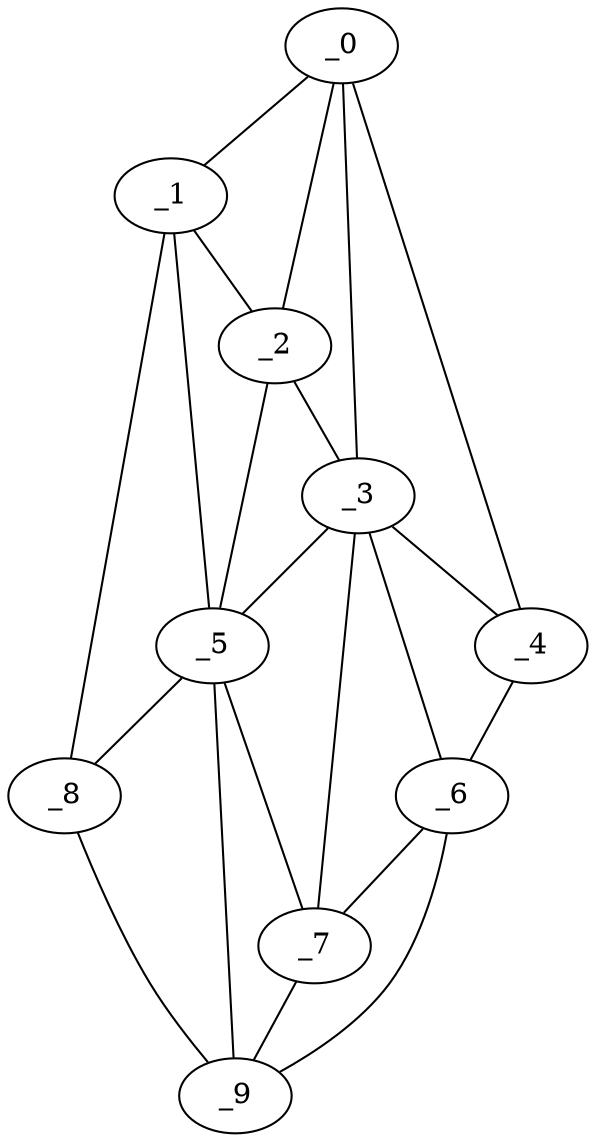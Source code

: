 graph "obj77__155.gxl" {
	_0	 [x=14,
		y=70];
	_1	 [x=31,
		y=124];
	_0 -- _1	 [valence=1];
	_2	 [x=32,
		y=85];
	_0 -- _2	 [valence=2];
	_3	 [x=60,
		y=61];
	_0 -- _3	 [valence=1];
	_4	 [x=65,
		y=7];
	_0 -- _4	 [valence=1];
	_1 -- _2	 [valence=2];
	_5	 [x=87,
		y=76];
	_1 -- _5	 [valence=2];
	_8	 [x=115,
		y=111];
	_1 -- _8	 [valence=1];
	_2 -- _3	 [valence=2];
	_2 -- _5	 [valence=2];
	_3 -- _4	 [valence=1];
	_3 -- _5	 [valence=2];
	_6	 [x=110,
		y=8];
	_3 -- _6	 [valence=2];
	_7	 [x=110,
		y=67];
	_3 -- _7	 [valence=2];
	_4 -- _6	 [valence=1];
	_5 -- _7	 [valence=2];
	_5 -- _8	 [valence=2];
	_9	 [x=116,
		y=71];
	_5 -- _9	 [valence=2];
	_6 -- _7	 [valence=1];
	_6 -- _9	 [valence=1];
	_7 -- _9	 [valence=1];
	_8 -- _9	 [valence=1];
}
